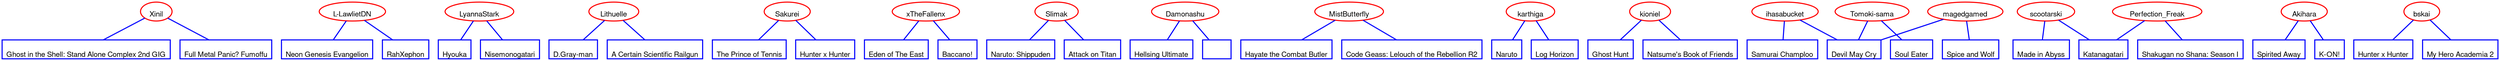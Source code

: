 
graph G {
    fontname="Helvetica,Arial,sans-serif"
    node [fontname="Helvetica,Arial,sans-serif"]
    edge [fontname="Helvetica,Arial,sans-serif"]
    U1 [shape=ellipse,color=red,style=bold,label="Xinil",labelloc=b];
    A801 [shape=box,color=blue,style=bold,label="Ghost in the Shell: Stand Alone Complex 2nd GIG",labelloc=b];
    A72 [shape=box,color=blue,style=bold,label="Full Metal Panic? Fumoffu",labelloc=b];
    U14658 [shape=ellipse,color=red,style=bold,label="L-LawlietDN",labelloc=b];
    A30 [shape=box,color=blue,style=bold,label="Neon Genesis Evangelion",labelloc=b];
    A165 [shape=box,color=blue,style=bold,label="RahXephon",labelloc=b];
    U167812 [shape=ellipse,color=red,style=bold,label="LyannaStark",labelloc=b];
    A12189 [shape=box,color=blue,style=bold,label="Hyouka",labelloc=b];
    A11597 [shape=box,color=blue,style=bold,label="Nisemonogatari",labelloc=b];
    U2637159 [shape=ellipse,color=red,style=bold,label="Lithuelle",labelloc=b];
    A1482 [shape=box,color=blue,style=bold,label="D.Gray-man",labelloc=b];
    A6213 [shape=box,color=blue,style=bold,label="A Certain Scientific Railgun",labelloc=b];
    U158248 [shape=ellipse,color=red,style=bold,label="Sakurei",labelloc=b];
    A22 [shape=box,color=blue,style=bold,label="The Prince of Tennis",labelloc=b];
    A136 [shape=box,color=blue,style=bold,label="Hunter x Hunter",labelloc=b];
    U340873 [shape=ellipse,color=red,style=bold,label="xTheFallenx",labelloc=b];
    A5630 [shape=box,color=blue,style=bold,label="Eden of The East",labelloc=b];
    A2251 [shape=box,color=blue,style=bold,label="Baccano!",labelloc=b];
    U61677 [shape=ellipse,color=red,style=bold,label="Slimak",labelloc=b];
    A1735 [shape=box,color=blue,style=bold,label="Naruto: Shippuden",labelloc=b];
    A16498 [shape=box,color=blue,style=bold,label="Attack on Titan",labelloc=b];
    U37326 [shape=ellipse,color=red,style=bold,label="Damonashu",labelloc=b];
    A777 [shape=box,color=blue,style=bold,label="Hellsing Ultimate",labelloc=b];
    A8675 [shape=box,color=blue,style=bold,label="",labelloc=b];
    U2485327 [shape=ellipse,color=red,style=bold,label="MistButterfly",labelloc=b];
    A2026 [shape=box,color=blue,style=bold,label="Hayate the Combat Butler",labelloc=b];
    A2904 [shape=box,color=blue,style=bold,label="Code Geass: Lelouch of the Rebellion R2",labelloc=b];
    U2255153 [shape=ellipse,color=red,style=bold,label="karthiga",labelloc=b];
    A20 [shape=box,color=blue,style=bold,label="Naruto",labelloc=b];
    A17265 [shape=box,color=blue,style=bold,label="Log Horizon",labelloc=b];
    U144049 [shape=ellipse,color=red,style=bold,label="kioniel",labelloc=b];
    A1571 [shape=box,color=blue,style=bold,label="Ghost Hunt",labelloc=b];
    A4081 [shape=box,color=blue,style=bold,label="Natsume&#039;s Book of Friends",labelloc=b];
    U18867 [shape=ellipse,color=red,style=bold,label="ihasabucket",labelloc=b];
    A205 [shape=box,color=blue,style=bold,label="Samurai Champloo",labelloc=b];
    A1726 [shape=box,color=blue,style=bold,label="Devil May Cry",labelloc=b];
    U19539 [shape=ellipse,color=red,style=bold,label="scootarski",labelloc=b];
    A34599 [shape=box,color=blue,style=bold,label="Made in Abyss",labelloc=b];
    A6594 [shape=box,color=blue,style=bold,label="Katanagatari",labelloc=b];
    U82964 [shape=ellipse,color=red,style=bold,label="Akihara",labelloc=b];
    A199 [shape=box,color=blue,style=bold,label="Spirited Away",labelloc=b];
    A5680 [shape=box,color=blue,style=bold,label="K-ON!",labelloc=b];
    U228342 [shape=ellipse,color=red,style=bold,label="bskai",labelloc=b];
    A11061 [shape=box,color=blue,style=bold,label="Hunter x Hunter",labelloc=b];
    A33486 [shape=box,color=blue,style=bold,label="My Hero Academia 2",labelloc=b];
    U1933206 [shape=ellipse,color=red,style=bold,label="Tomoki-sama",labelloc=b];
    A3588 [shape=box,color=blue,style=bold,label="Soul Eater",labelloc=b];
    U4511507 [shape=ellipse,color=red,style=bold,label="magedgamed",labelloc=b];
    A2966 [shape=box,color=blue,style=bold,label="Spice and Wolf",labelloc=b];
    U183036 [shape=ellipse,color=red,style=bold,label="Perfection_Freak",labelloc=b];
    A355 [shape=box,color=blue,style=bold,label="Shakugan no Shana: Season I",labelloc=b];
    U1 -- A801  [style=bold,color=blue];
    U1 -- A72  [style=bold,color=blue];
    U14658 -- A30  [style=bold,color=blue];
    U14658 -- A165  [style=bold,color=blue];
    U167812 -- A12189  [style=bold,color=blue];
    U167812 -- A11597  [style=bold,color=blue];
    U2637159 -- A1482  [style=bold,color=blue];
    U2637159 -- A6213  [style=bold,color=blue];
    U158248 -- A22  [style=bold,color=blue];
    U158248 -- A136  [style=bold,color=blue];
    U340873 -- A5630  [style=bold,color=blue];
    U340873 -- A2251  [style=bold,color=blue];
    U61677 -- A1735  [style=bold,color=blue];
    U61677 -- A16498  [style=bold,color=blue];
    U37326 -- A777  [style=bold,color=blue];
    U37326 -- A8675  [style=bold,color=blue];
    U2485327 -- A2026  [style=bold,color=blue];
    U2485327 -- A2904  [style=bold,color=blue];
    U2255153 -- A20  [style=bold,color=blue];
    U2255153 -- A17265  [style=bold,color=blue];
    U144049 -- A1571  [style=bold,color=blue];
    U144049 -- A4081  [style=bold,color=blue];
    U18867 -- A205  [style=bold,color=blue];
    U18867 -- A1726  [style=bold,color=blue];
    U19539 -- A34599  [style=bold,color=blue];
    U19539 -- A6594  [style=bold,color=blue];
    U82964 -- A199  [style=bold,color=blue];
    U82964 -- A5680  [style=bold,color=blue];
    U228342 -- A11061  [style=bold,color=blue];
    U228342 -- A33486  [style=bold,color=blue];
    U1933206 -- A3588  [style=bold,color=blue];
    U1933206 -- A1726  [style=bold,color=blue];
    U4511507 -- A2966  [style=bold,color=blue];
    U4511507 -- A1726  [style=bold,color=blue];
    U183036 -- A6594  [style=bold,color=blue];
    U183036 -- A355  [style=bold,color=blue];
}
